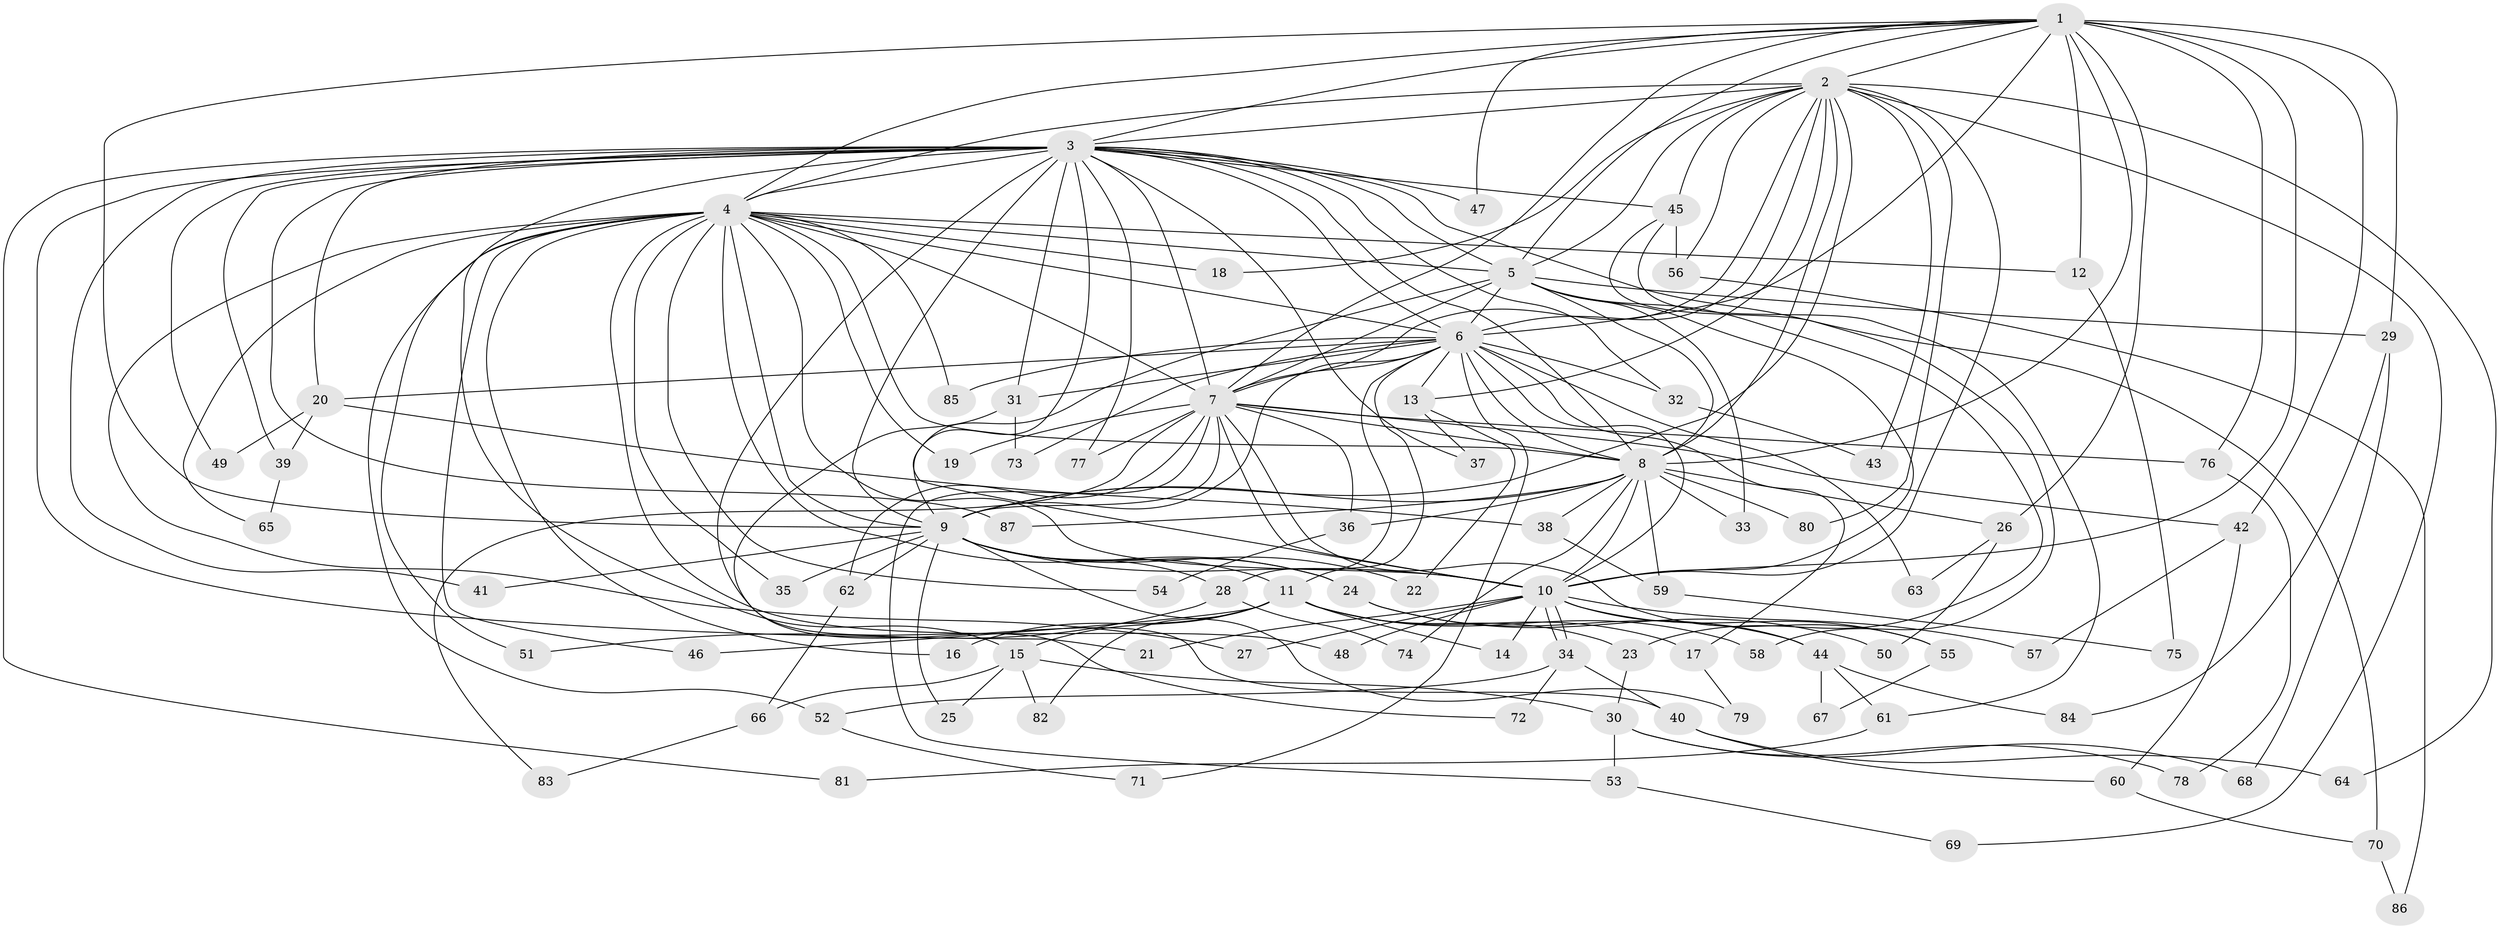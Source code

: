// Generated by graph-tools (version 1.1) at 2025/13/03/09/25 04:13:45]
// undirected, 87 vertices, 199 edges
graph export_dot {
graph [start="1"]
  node [color=gray90,style=filled];
  1;
  2;
  3;
  4;
  5;
  6;
  7;
  8;
  9;
  10;
  11;
  12;
  13;
  14;
  15;
  16;
  17;
  18;
  19;
  20;
  21;
  22;
  23;
  24;
  25;
  26;
  27;
  28;
  29;
  30;
  31;
  32;
  33;
  34;
  35;
  36;
  37;
  38;
  39;
  40;
  41;
  42;
  43;
  44;
  45;
  46;
  47;
  48;
  49;
  50;
  51;
  52;
  53;
  54;
  55;
  56;
  57;
  58;
  59;
  60;
  61;
  62;
  63;
  64;
  65;
  66;
  67;
  68;
  69;
  70;
  71;
  72;
  73;
  74;
  75;
  76;
  77;
  78;
  79;
  80;
  81;
  82;
  83;
  84;
  85;
  86;
  87;
  1 -- 2;
  1 -- 3;
  1 -- 4;
  1 -- 5;
  1 -- 6;
  1 -- 7;
  1 -- 8;
  1 -- 9;
  1 -- 10;
  1 -- 12;
  1 -- 26;
  1 -- 29;
  1 -- 42;
  1 -- 47;
  1 -- 76;
  2 -- 3;
  2 -- 4;
  2 -- 5;
  2 -- 6;
  2 -- 7;
  2 -- 8;
  2 -- 9;
  2 -- 10;
  2 -- 13;
  2 -- 18;
  2 -- 43;
  2 -- 45;
  2 -- 56;
  2 -- 64;
  2 -- 69;
  2 -- 80;
  3 -- 4;
  3 -- 5;
  3 -- 6;
  3 -- 7;
  3 -- 8;
  3 -- 9;
  3 -- 10;
  3 -- 15;
  3 -- 20;
  3 -- 21;
  3 -- 31;
  3 -- 32;
  3 -- 37;
  3 -- 39;
  3 -- 40;
  3 -- 41;
  3 -- 45;
  3 -- 47;
  3 -- 49;
  3 -- 70;
  3 -- 77;
  3 -- 81;
  3 -- 87;
  4 -- 5;
  4 -- 6;
  4 -- 7;
  4 -- 8;
  4 -- 9;
  4 -- 10;
  4 -- 12;
  4 -- 16;
  4 -- 18;
  4 -- 19;
  4 -- 24;
  4 -- 27;
  4 -- 35;
  4 -- 46;
  4 -- 48;
  4 -- 51;
  4 -- 52;
  4 -- 54;
  4 -- 65;
  4 -- 85;
  5 -- 6;
  5 -- 7;
  5 -- 8;
  5 -- 9;
  5 -- 10;
  5 -- 23;
  5 -- 29;
  5 -- 33;
  6 -- 7;
  6 -- 8;
  6 -- 9;
  6 -- 10;
  6 -- 11;
  6 -- 13;
  6 -- 17;
  6 -- 20;
  6 -- 28;
  6 -- 31;
  6 -- 32;
  6 -- 63;
  6 -- 71;
  6 -- 73;
  6 -- 85;
  7 -- 8;
  7 -- 9;
  7 -- 10;
  7 -- 19;
  7 -- 36;
  7 -- 42;
  7 -- 53;
  7 -- 55;
  7 -- 62;
  7 -- 76;
  7 -- 77;
  7 -- 83;
  8 -- 9;
  8 -- 10;
  8 -- 26;
  8 -- 33;
  8 -- 36;
  8 -- 38;
  8 -- 59;
  8 -- 74;
  8 -- 80;
  8 -- 87;
  9 -- 10;
  9 -- 11;
  9 -- 22;
  9 -- 24;
  9 -- 25;
  9 -- 28;
  9 -- 35;
  9 -- 41;
  9 -- 62;
  9 -- 79;
  10 -- 14;
  10 -- 21;
  10 -- 27;
  10 -- 34;
  10 -- 34;
  10 -- 44;
  10 -- 48;
  10 -- 55;
  10 -- 57;
  11 -- 14;
  11 -- 15;
  11 -- 16;
  11 -- 17;
  11 -- 23;
  11 -- 46;
  11 -- 58;
  11 -- 82;
  12 -- 75;
  13 -- 22;
  13 -- 37;
  15 -- 25;
  15 -- 30;
  15 -- 66;
  15 -- 82;
  17 -- 79;
  20 -- 38;
  20 -- 39;
  20 -- 49;
  23 -- 30;
  24 -- 44;
  24 -- 50;
  26 -- 50;
  26 -- 63;
  28 -- 51;
  28 -- 74;
  29 -- 68;
  29 -- 84;
  30 -- 53;
  30 -- 68;
  30 -- 78;
  31 -- 72;
  31 -- 73;
  32 -- 43;
  34 -- 40;
  34 -- 52;
  34 -- 72;
  36 -- 54;
  38 -- 59;
  39 -- 65;
  40 -- 60;
  40 -- 64;
  42 -- 57;
  42 -- 60;
  44 -- 61;
  44 -- 67;
  44 -- 84;
  45 -- 56;
  45 -- 58;
  45 -- 61;
  52 -- 71;
  53 -- 69;
  55 -- 67;
  56 -- 86;
  59 -- 75;
  60 -- 70;
  61 -- 81;
  62 -- 66;
  66 -- 83;
  70 -- 86;
  76 -- 78;
}
